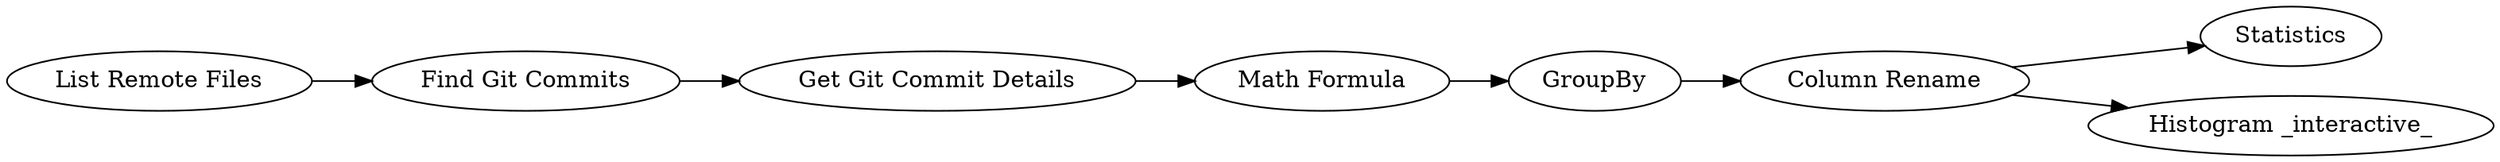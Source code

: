 digraph {
	20 [label="Find Git Commits"]
	21 [label="Get Git Commit Details"]
	26 [label=GroupBy]
	29 [label="Math Formula"]
	39 [label="Column Rename"]
	61 [label=Statistics]
	62 [label="Histogram _interactive_"]
	89 [label="List Remote Files"]
	20 -> 21
	21 -> 29
	26 -> 39
	29 -> 26
	39 -> 62
	39 -> 61
	89 -> 20
	rankdir=LR
}

